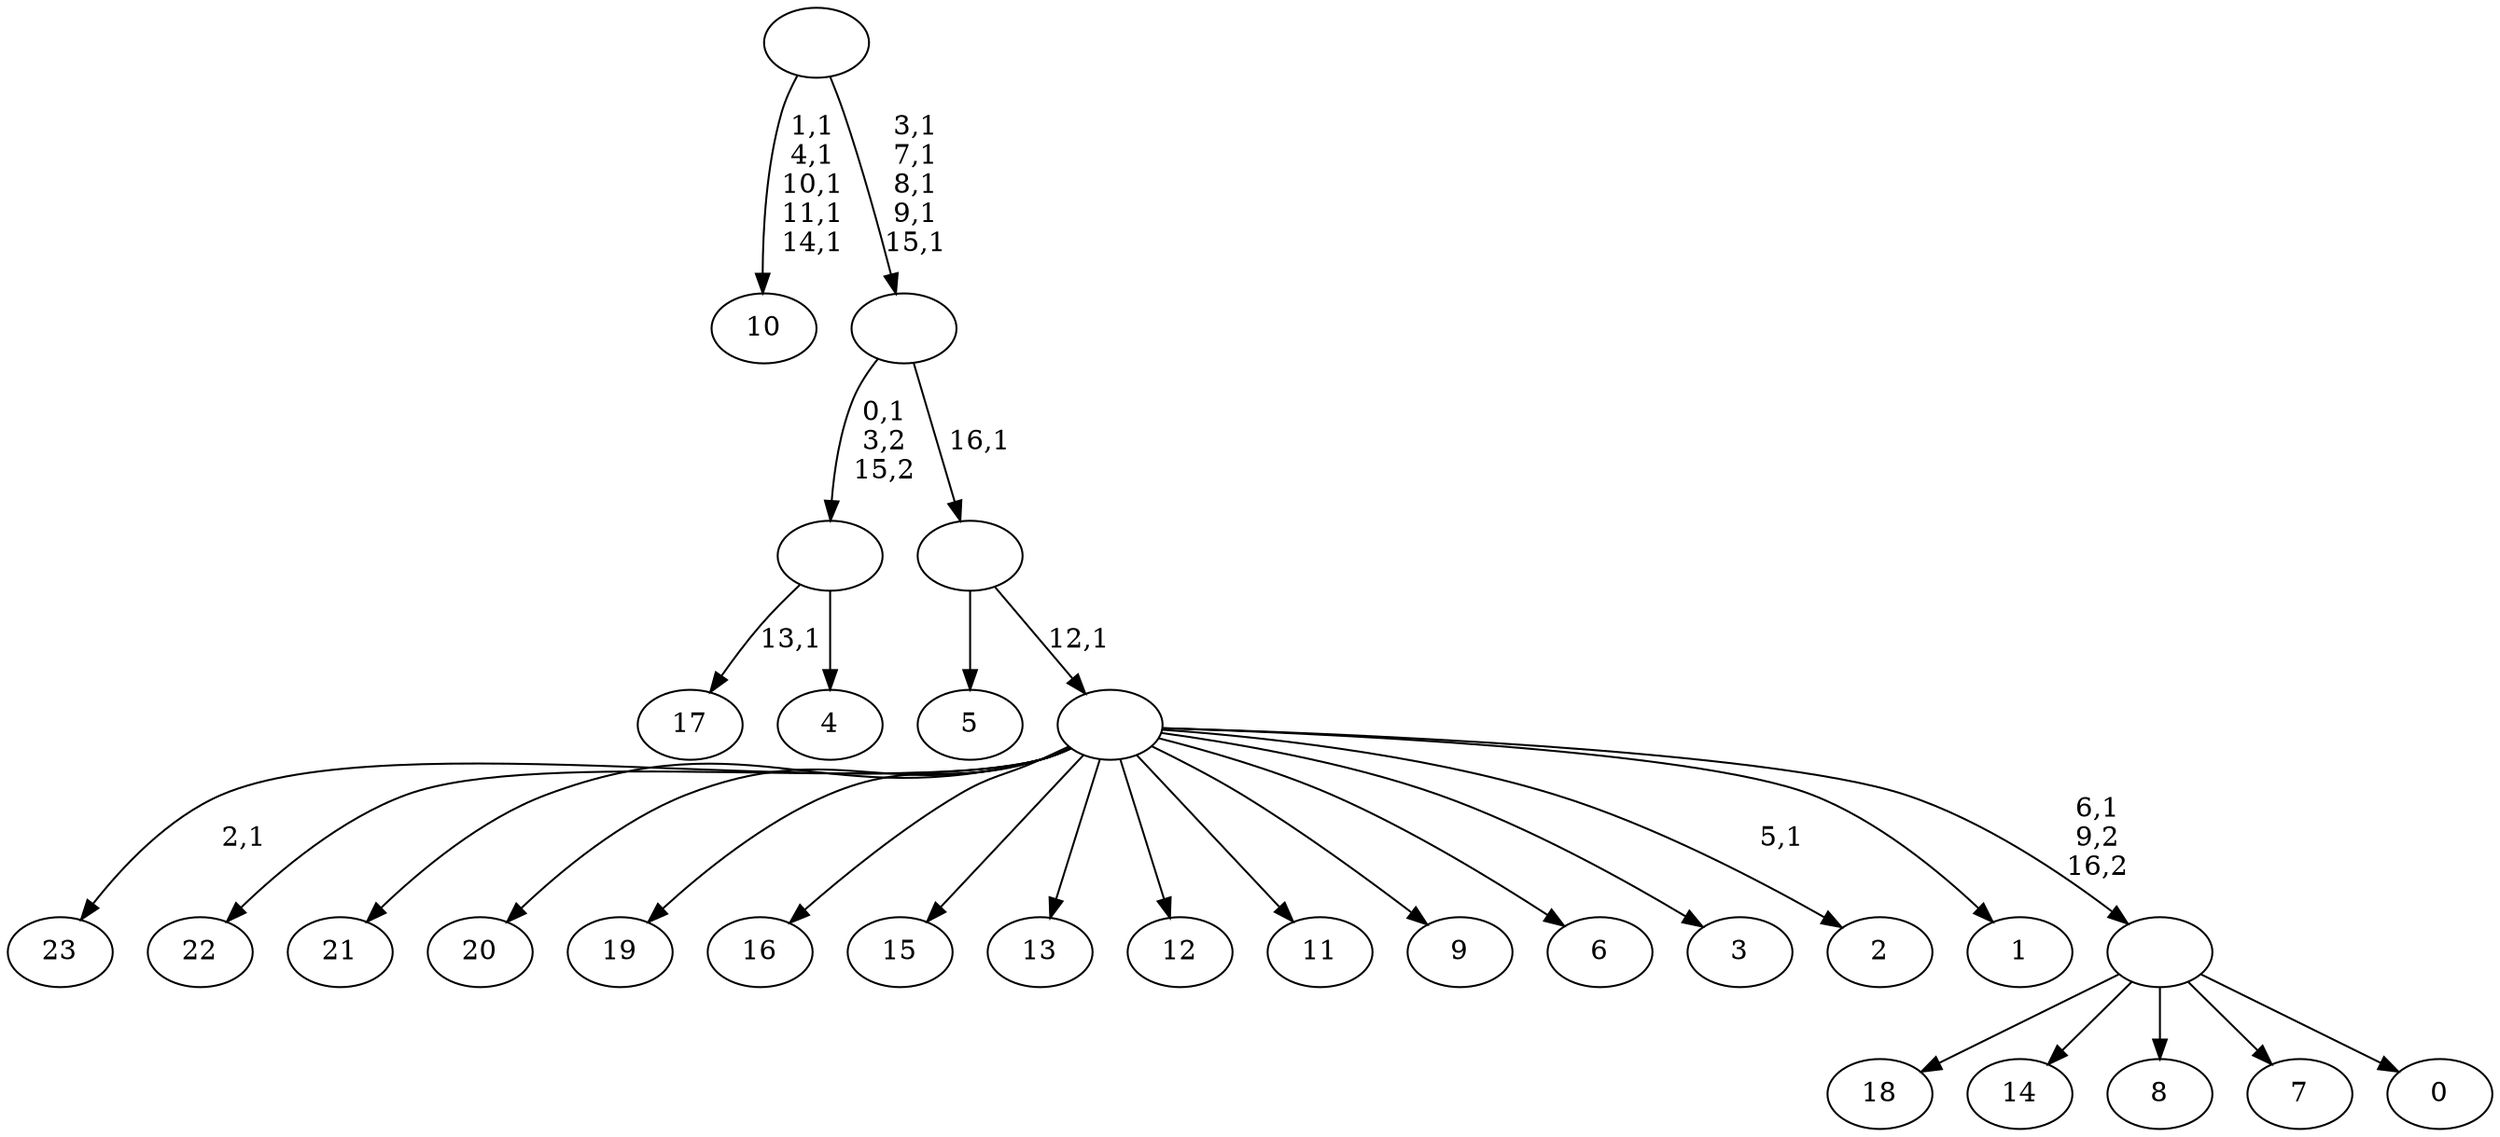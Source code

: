 digraph T {
	41 [label="23"]
	39 [label="22"]
	38 [label="21"]
	37 [label="20"]
	36 [label="19"]
	35 [label="18"]
	34 [label="17"]
	32 [label="16"]
	31 [label="15"]
	30 [label="14"]
	29 [label="13"]
	28 [label="12"]
	27 [label="11"]
	26 [label="10"]
	20 [label="9"]
	19 [label="8"]
	18 [label="7"]
	17 [label="6"]
	16 [label="5"]
	15 [label="4"]
	14 [label=""]
	13 [label="3"]
	12 [label="2"]
	10 [label="1"]
	9 [label="0"]
	8 [label=""]
	7 [label=""]
	6 [label=""]
	5 [label=""]
	0 [label=""]
	14 -> 34 [label="13,1"]
	14 -> 15 [label=""]
	8 -> 35 [label=""]
	8 -> 30 [label=""]
	8 -> 19 [label=""]
	8 -> 18 [label=""]
	8 -> 9 [label=""]
	7 -> 12 [label="5,1"]
	7 -> 41 [label="2,1"]
	7 -> 39 [label=""]
	7 -> 38 [label=""]
	7 -> 37 [label=""]
	7 -> 36 [label=""]
	7 -> 32 [label=""]
	7 -> 31 [label=""]
	7 -> 29 [label=""]
	7 -> 28 [label=""]
	7 -> 27 [label=""]
	7 -> 20 [label=""]
	7 -> 17 [label=""]
	7 -> 13 [label=""]
	7 -> 10 [label=""]
	7 -> 8 [label="6,1\n9,2\n16,2"]
	6 -> 16 [label=""]
	6 -> 7 [label="12,1"]
	5 -> 14 [label="0,1\n3,2\n15,2"]
	5 -> 6 [label="16,1"]
	0 -> 5 [label="3,1\n7,1\n8,1\n9,1\n15,1"]
	0 -> 26 [label="1,1\n4,1\n10,1\n11,1\n14,1"]
}
